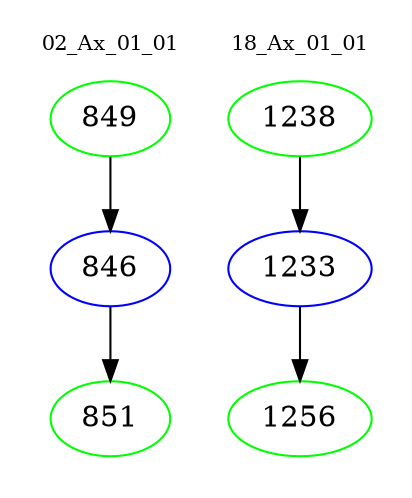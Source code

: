 digraph{
subgraph cluster_0 {
color = white
label = "02_Ax_01_01";
fontsize=10;
T0_849 [label="849", color="green"]
T0_849 -> T0_846 [color="black"]
T0_846 [label="846", color="blue"]
T0_846 -> T0_851 [color="black"]
T0_851 [label="851", color="green"]
}
subgraph cluster_1 {
color = white
label = "18_Ax_01_01";
fontsize=10;
T1_1238 [label="1238", color="green"]
T1_1238 -> T1_1233 [color="black"]
T1_1233 [label="1233", color="blue"]
T1_1233 -> T1_1256 [color="black"]
T1_1256 [label="1256", color="green"]
}
}
